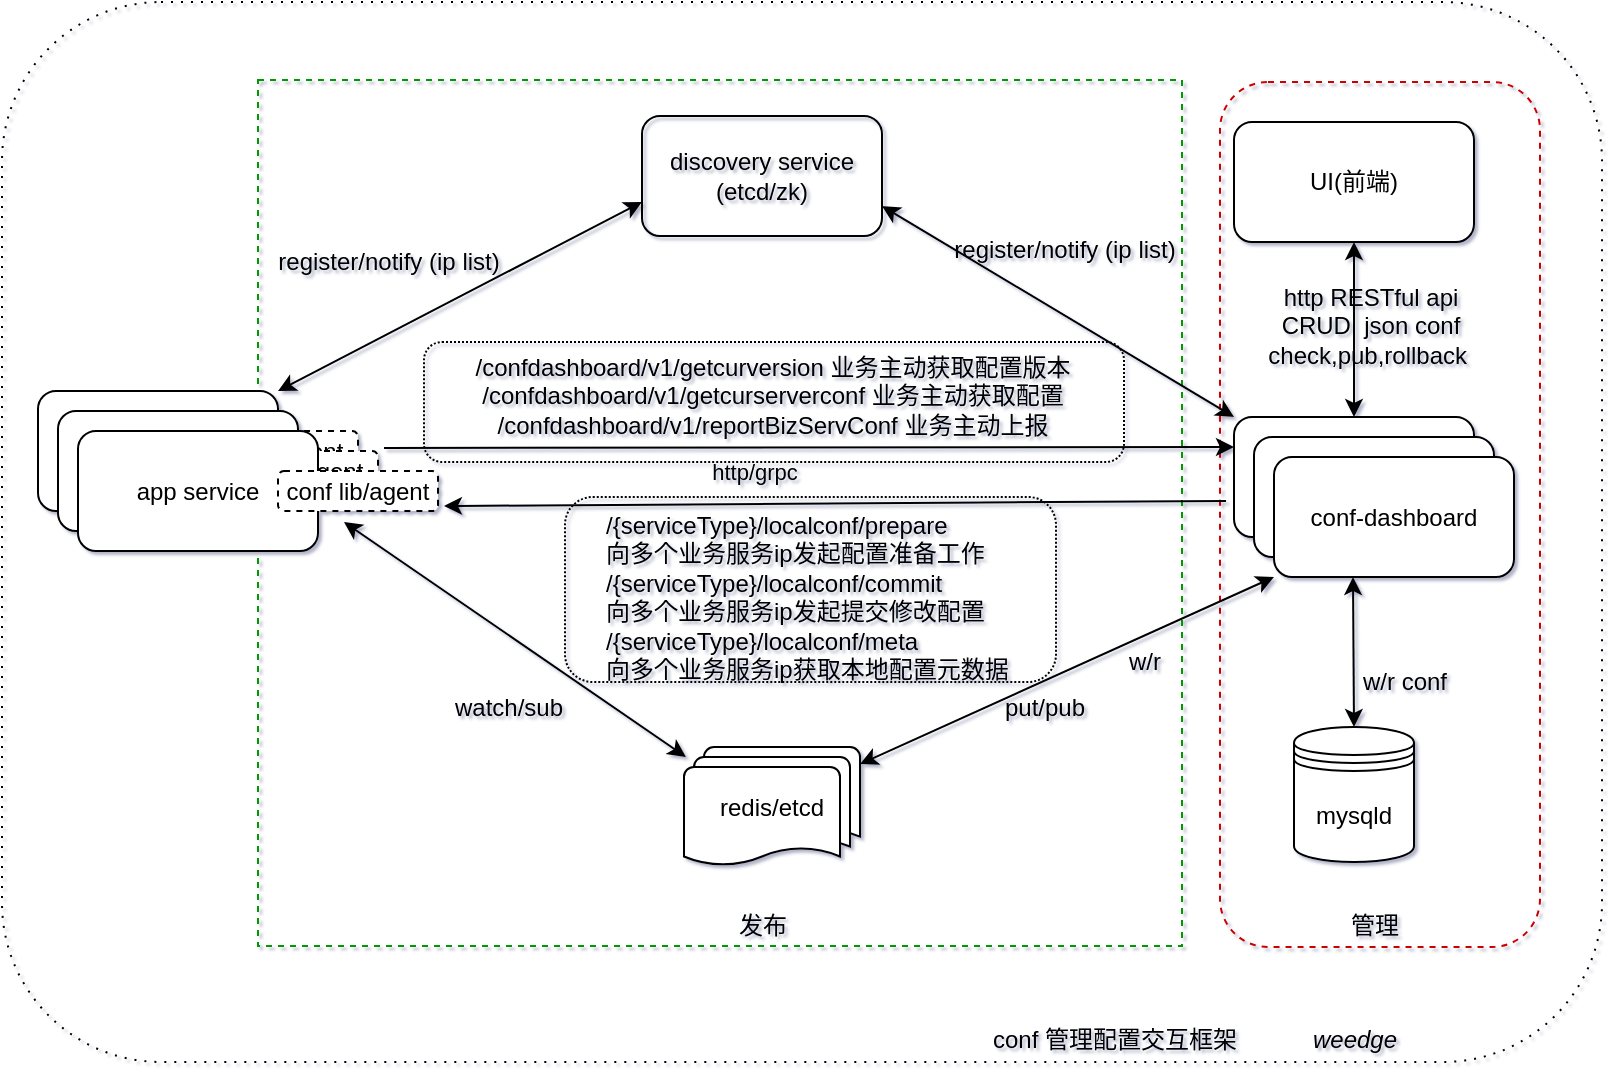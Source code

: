 <mxfile version="15.7.4" type="github">
  <diagram id="dFZDkdw9oR6leH0Qqh9Z" name="Page-1">
    <mxGraphModel dx="946" dy="608" grid="1" gridSize="10" guides="1" tooltips="1" connect="1" arrows="1" fold="1" page="1" pageScale="1" pageWidth="827" pageHeight="1169" background="none" math="0" shadow="1">
      <root>
        <mxCell id="0" />
        <mxCell id="1" parent="0" />
        <mxCell id="uvSu8wLFIg_Yb7Uv35T6-29" value="" style="rounded=1;whiteSpace=wrap;html=1;strokeWidth=1;dashed=1;dashPattern=1 4;shadow=0;fillColor=none;" parent="1" vertex="1">
          <mxGeometry x="20" y="80" width="800" height="530" as="geometry" />
        </mxCell>
        <mxCell id="It9iDv5bokgyJn3uPW8k-5" value="" style="whiteSpace=wrap;html=1;dashed=1;fontFamily=Helvetica;strokeColor=#009900;fillColor=none;" vertex="1" parent="1">
          <mxGeometry x="148" y="119" width="462" height="433" as="geometry" />
        </mxCell>
        <mxCell id="It9iDv5bokgyJn3uPW8k-2" value="" style="rounded=1;whiteSpace=wrap;html=1;dashed=1;fontFamily=Helvetica;fillColor=none;strokeColor=#CC0000;" vertex="1" parent="1">
          <mxGeometry x="629" y="120" width="160" height="432.5" as="geometry" />
        </mxCell>
        <mxCell id="It9iDv5bokgyJn3uPW8k-1" value="" style="rounded=1;whiteSpace=wrap;html=1;fontFamily=Helvetica;dashed=1;dashPattern=1 1;fillColor=none;" vertex="1" parent="1">
          <mxGeometry x="231" y="250" width="350" height="60" as="geometry" />
        </mxCell>
        <mxCell id="uvSu8wLFIg_Yb7Uv35T6-1" value="conf-dashboard" style="rounded=1;whiteSpace=wrap;html=1;" parent="1" vertex="1">
          <mxGeometry x="636" y="287.5" width="120" height="60" as="geometry" />
        </mxCell>
        <mxCell id="uvSu8wLFIg_Yb7Uv35T6-2" value="UI(前端)" style="rounded=1;whiteSpace=wrap;html=1;" parent="1" vertex="1">
          <mxGeometry x="636" y="140" width="120" height="60" as="geometry" />
        </mxCell>
        <mxCell id="uvSu8wLFIg_Yb7Uv35T6-3" value="业务服务" style="rounded=1;whiteSpace=wrap;html=1;" parent="1" vertex="1">
          <mxGeometry x="38" y="274.5" width="120" height="60" as="geometry" />
        </mxCell>
        <mxCell id="uvSu8wLFIg_Yb7Uv35T6-5" value="redis/etcd" style="strokeWidth=1;html=1;shape=mxgraph.flowchart.multi-document;whiteSpace=wrap;" parent="1" vertex="1">
          <mxGeometry x="361" y="452.5" width="88" height="60" as="geometry" />
        </mxCell>
        <mxCell id="uvSu8wLFIg_Yb7Uv35T6-6" value="conf-dashboard" style="rounded=1;whiteSpace=wrap;html=1;" parent="1" vertex="1">
          <mxGeometry x="646" y="297.5" width="120" height="60" as="geometry" />
        </mxCell>
        <mxCell id="uvSu8wLFIg_Yb7Uv35T6-7" value="conf-dashboard" style="rounded=1;whiteSpace=wrap;html=1;" parent="1" vertex="1">
          <mxGeometry x="656" y="307.5" width="120" height="60" as="geometry" />
        </mxCell>
        <mxCell id="uvSu8wLFIg_Yb7Uv35T6-8" value="lib/agent" style="rounded=1;whiteSpace=wrap;html=1;strokeWidth=1;dashed=1;" parent="1" vertex="1">
          <mxGeometry x="138" y="294.5" width="60" height="20" as="geometry" />
        </mxCell>
        <mxCell id="uvSu8wLFIg_Yb7Uv35T6-9" value="业务服务" style="rounded=1;whiteSpace=wrap;html=1;" parent="1" vertex="1">
          <mxGeometry x="48" y="284.5" width="120" height="60" as="geometry" />
        </mxCell>
        <mxCell id="uvSu8wLFIg_Yb7Uv35T6-10" value="lib/agent" style="rounded=1;whiteSpace=wrap;html=1;strokeWidth=1;dashed=1;" parent="1" vertex="1">
          <mxGeometry x="148" y="304.5" width="60" height="20" as="geometry" />
        </mxCell>
        <mxCell id="uvSu8wLFIg_Yb7Uv35T6-11" value="app service" style="rounded=1;whiteSpace=wrap;html=1;" parent="1" vertex="1">
          <mxGeometry x="58" y="294.5" width="120" height="60" as="geometry" />
        </mxCell>
        <mxCell id="uvSu8wLFIg_Yb7Uv35T6-12" value="conf lib/agent" style="rounded=1;whiteSpace=wrap;html=1;strokeWidth=1;dashed=1;" parent="1" vertex="1">
          <mxGeometry x="158" y="314.5" width="80" height="20" as="geometry" />
        </mxCell>
        <mxCell id="uvSu8wLFIg_Yb7Uv35T6-14" value="" style="endArrow=classic;startArrow=classic;html=1;rounded=0;exitX=0.011;exitY=0.083;exitDx=0;exitDy=0;exitPerimeter=0;" parent="1" source="uvSu8wLFIg_Yb7Uv35T6-5" edge="1">
          <mxGeometry width="50" height="50" relative="1" as="geometry">
            <mxPoint x="361" y="430" as="sourcePoint" />
            <mxPoint x="191" y="340" as="targetPoint" />
          </mxGeometry>
        </mxCell>
        <mxCell id="uvSu8wLFIg_Yb7Uv35T6-16" value="" style="endArrow=classic;startArrow=classic;html=1;rounded=0;entryX=0.5;entryY=0;entryDx=0;entryDy=0;exitX=0.5;exitY=1;exitDx=0;exitDy=0;" parent="1" source="uvSu8wLFIg_Yb7Uv35T6-2" target="uvSu8wLFIg_Yb7Uv35T6-1" edge="1">
          <mxGeometry width="50" height="50" relative="1" as="geometry">
            <mxPoint x="466" y="427.5" as="sourcePoint" />
            <mxPoint x="516" y="377.5" as="targetPoint" />
          </mxGeometry>
        </mxCell>
        <mxCell id="uvSu8wLFIg_Yb7Uv35T6-17" value="http RESTful api &lt;br&gt;CRUD&amp;nbsp; json conf&lt;br&gt;check,pub,rollback&amp;nbsp;" style="text;html=1;align=center;verticalAlign=middle;resizable=0;points=[];autosize=1;strokeColor=none;fillColor=none;" parent="1" vertex="1">
          <mxGeometry x="644" y="217" width="120" height="50" as="geometry" />
        </mxCell>
        <mxCell id="uvSu8wLFIg_Yb7Uv35T6-18" value="" style="endArrow=classic;startArrow=classic;html=1;rounded=0;exitX=0.5;exitY=1;exitDx=0;exitDy=0;entryX=0.5;entryY=0;entryDx=0;entryDy=0;entryPerimeter=0;" parent="1" edge="1">
          <mxGeometry width="50" height="50" relative="1" as="geometry">
            <mxPoint x="695.5" y="367.5" as="sourcePoint" />
            <mxPoint x="696" y="442.5" as="targetPoint" />
          </mxGeometry>
        </mxCell>
        <mxCell id="uvSu8wLFIg_Yb7Uv35T6-19" value="" style="endArrow=classic;startArrow=classic;html=1;rounded=0;entryX=0;entryY=1;entryDx=0;entryDy=0;exitX=1;exitY=0.142;exitDx=0;exitDy=0;exitPerimeter=0;" parent="1" source="uvSu8wLFIg_Yb7Uv35T6-5" target="uvSu8wLFIg_Yb7Uv35T6-7" edge="1">
          <mxGeometry width="50" height="50" relative="1" as="geometry">
            <mxPoint x="431" y="460" as="sourcePoint" />
            <mxPoint x="411" y="370" as="targetPoint" />
          </mxGeometry>
        </mxCell>
        <mxCell id="uvSu8wLFIg_Yb7Uv35T6-20" value="" style="endArrow=classic;html=1;rounded=0;entryX=0;entryY=0.25;entryDx=0;entryDy=0;" parent="1" target="uvSu8wLFIg_Yb7Uv35T6-1" edge="1">
          <mxGeometry width="50" height="50" relative="1" as="geometry">
            <mxPoint x="211" y="303" as="sourcePoint" />
            <mxPoint x="411" y="370" as="targetPoint" />
          </mxGeometry>
        </mxCell>
        <mxCell id="uvSu8wLFIg_Yb7Uv35T6-32" value="http/grpc" style="edgeLabel;html=1;align=center;verticalAlign=middle;resizable=0;points=[];labelBackgroundColor=none;" parent="uvSu8wLFIg_Yb7Uv35T6-20" vertex="1" connectable="0">
          <mxGeometry x="-0.247" y="-4" relative="1" as="geometry">
            <mxPoint x="25" y="8" as="offset" />
          </mxGeometry>
        </mxCell>
        <mxCell id="uvSu8wLFIg_Yb7Uv35T6-21" value="" style="endArrow=classic;html=1;rounded=0;exitX=-0.033;exitY=0.883;exitDx=0;exitDy=0;exitPerimeter=0;" parent="1" edge="1">
          <mxGeometry width="50" height="50" relative="1" as="geometry">
            <mxPoint x="632.04" y="329.48" as="sourcePoint" />
            <mxPoint x="241" y="332" as="targetPoint" />
          </mxGeometry>
        </mxCell>
        <mxCell id="uvSu8wLFIg_Yb7Uv35T6-22" value="put/pub" style="text;html=1;align=center;verticalAlign=middle;resizable=0;points=[];autosize=1;strokeColor=none;fillColor=none;" parent="1" vertex="1">
          <mxGeometry x="511" y="422.5" width="60" height="20" as="geometry" />
        </mxCell>
        <mxCell id="uvSu8wLFIg_Yb7Uv35T6-23" value="watch/sub" style="text;html=1;align=center;verticalAlign=middle;resizable=0;points=[];autosize=1;strokeColor=none;fillColor=none;" parent="1" vertex="1">
          <mxGeometry x="238" y="422.5" width="70" height="20" as="geometry" />
        </mxCell>
        <mxCell id="uvSu8wLFIg_Yb7Uv35T6-24" value="/confdashboard/v1/getcurversion 业务主动获取配置版本&lt;br&gt;/confdashboard/v1/getcurserverconf 业务主动获取配置&lt;br&gt;/confdashboard/v1/reportBizServConf 业务主动上报" style="text;html=1;align=center;verticalAlign=middle;resizable=0;points=[];autosize=1;strokeColor=none;fillColor=none;" parent="1" vertex="1">
          <mxGeometry x="250" y="252" width="310" height="50" as="geometry" />
        </mxCell>
        <mxCell id="uvSu8wLFIg_Yb7Uv35T6-25" value="/{serviceType}/localconf/prepare &lt;br&gt;向多个业务服务ip发起配置准备工作&lt;br&gt;/{serviceType}/localconf/commit&amp;nbsp;&lt;br&gt;向多个业务服务ip发起提交修改配置&lt;br&gt;/{serviceType}/localconf/meta&lt;br&gt;向多个业务服务ip获取本地配置元数据" style="text;whiteSpace=wrap;html=1;" parent="1" vertex="1">
          <mxGeometry x="320" y="327.5" width="209" height="30" as="geometry" />
        </mxCell>
        <mxCell id="uvSu8wLFIg_Yb7Uv35T6-26" value="w/r conf" style="text;html=1;align=center;verticalAlign=middle;resizable=0;points=[];autosize=1;strokeColor=none;fillColor=none;" parent="1" vertex="1">
          <mxGeometry x="691" y="410" width="60" height="20" as="geometry" />
        </mxCell>
        <mxCell id="uvSu8wLFIg_Yb7Uv35T6-27" value="mysqld" style="shape=datastore;whiteSpace=wrap;html=1;strokeWidth=1;" parent="1" vertex="1">
          <mxGeometry x="666" y="442.5" width="60" height="67.5" as="geometry" />
        </mxCell>
        <mxCell id="uvSu8wLFIg_Yb7Uv35T6-28" value="w/r" style="text;html=1;align=center;verticalAlign=middle;resizable=0;points=[];autosize=1;strokeColor=none;fillColor=none;" parent="1" vertex="1">
          <mxGeometry x="576" y="400" width="30" height="20" as="geometry" />
        </mxCell>
        <mxCell id="uvSu8wLFIg_Yb7Uv35T6-30" value="conf 管理配置交互框架" style="text;html=1;align=center;verticalAlign=middle;resizable=0;points=[];autosize=1;strokeColor=none;fillColor=none;" parent="1" vertex="1">
          <mxGeometry x="506" y="589" width="140" height="20" as="geometry" />
        </mxCell>
        <mxCell id="uvSu8wLFIg_Yb7Uv35T6-31" value="weedge" style="text;html=1;align=center;verticalAlign=middle;resizable=0;points=[];autosize=1;strokeColor=none;fillColor=none;fontStyle=2" parent="1" vertex="1">
          <mxGeometry x="666" y="589" width="60" height="20" as="geometry" />
        </mxCell>
        <mxCell id="uvSu8wLFIg_Yb7Uv35T6-34" value="discovery service&lt;br&gt;(etcd/zk)" style="rounded=1;whiteSpace=wrap;html=1;shadow=0;labelBackgroundColor=none;fontColor=none;strokeWidth=1;fillColor=none;" parent="1" vertex="1">
          <mxGeometry x="340" y="137" width="120" height="60" as="geometry" />
        </mxCell>
        <mxCell id="uvSu8wLFIg_Yb7Uv35T6-35" value="" style="endArrow=classic;startArrow=classic;html=1;rounded=0;fontColor=none;exitX=1;exitY=0;exitDx=0;exitDy=0;startFill=1;" parent="1" source="uvSu8wLFIg_Yb7Uv35T6-3" edge="1">
          <mxGeometry width="50" height="50" relative="1" as="geometry">
            <mxPoint x="440" y="380" as="sourcePoint" />
            <mxPoint x="340" y="180" as="targetPoint" />
          </mxGeometry>
        </mxCell>
        <mxCell id="uvSu8wLFIg_Yb7Uv35T6-36" value="" style="endArrow=classic;startArrow=classic;html=1;rounded=0;fontColor=none;entryX=1;entryY=0.75;entryDx=0;entryDy=0;exitX=0;exitY=0;exitDx=0;exitDy=0;endFill=1;" parent="1" source="uvSu8wLFIg_Yb7Uv35T6-1" target="uvSu8wLFIg_Yb7Uv35T6-34" edge="1">
          <mxGeometry width="50" height="50" relative="1" as="geometry">
            <mxPoint x="440" y="380" as="sourcePoint" />
            <mxPoint x="490" y="330" as="targetPoint" />
          </mxGeometry>
        </mxCell>
        <mxCell id="uvSu8wLFIg_Yb7Uv35T6-37" value="register/notify (ip list)" style="text;html=1;align=center;verticalAlign=middle;resizable=0;points=[];autosize=1;strokeColor=none;fillColor=none;fontColor=none;" parent="1" vertex="1">
          <mxGeometry x="148" y="200" width="130" height="20" as="geometry" />
        </mxCell>
        <mxCell id="uvSu8wLFIg_Yb7Uv35T6-39" value="register/notify (ip list)" style="text;html=1;align=center;verticalAlign=middle;resizable=0;points=[];autosize=1;strokeColor=none;fillColor=none;fontColor=none;" parent="1" vertex="1">
          <mxGeometry x="486" y="194" width="130" height="20" as="geometry" />
        </mxCell>
        <mxCell id="It9iDv5bokgyJn3uPW8k-4" value="" style="rounded=1;whiteSpace=wrap;html=1;fontFamily=Helvetica;dashed=1;dashPattern=1 1;fillColor=none;" vertex="1" parent="1">
          <mxGeometry x="301.5" y="327.5" width="245.5" height="92.5" as="geometry" />
        </mxCell>
        <mxCell id="It9iDv5bokgyJn3uPW8k-6" value="管理" style="text;html=1;align=center;verticalAlign=middle;resizable=0;points=[];autosize=1;strokeColor=none;fillColor=none;" vertex="1" parent="1">
          <mxGeometry x="686" y="532" width="40" height="20" as="geometry" />
        </mxCell>
        <mxCell id="It9iDv5bokgyJn3uPW8k-7" value="发布" style="text;html=1;align=center;verticalAlign=middle;resizable=0;points=[];autosize=1;strokeColor=none;fillColor=none;" vertex="1" parent="1">
          <mxGeometry x="380" y="532" width="40" height="20" as="geometry" />
        </mxCell>
      </root>
    </mxGraphModel>
  </diagram>
</mxfile>
